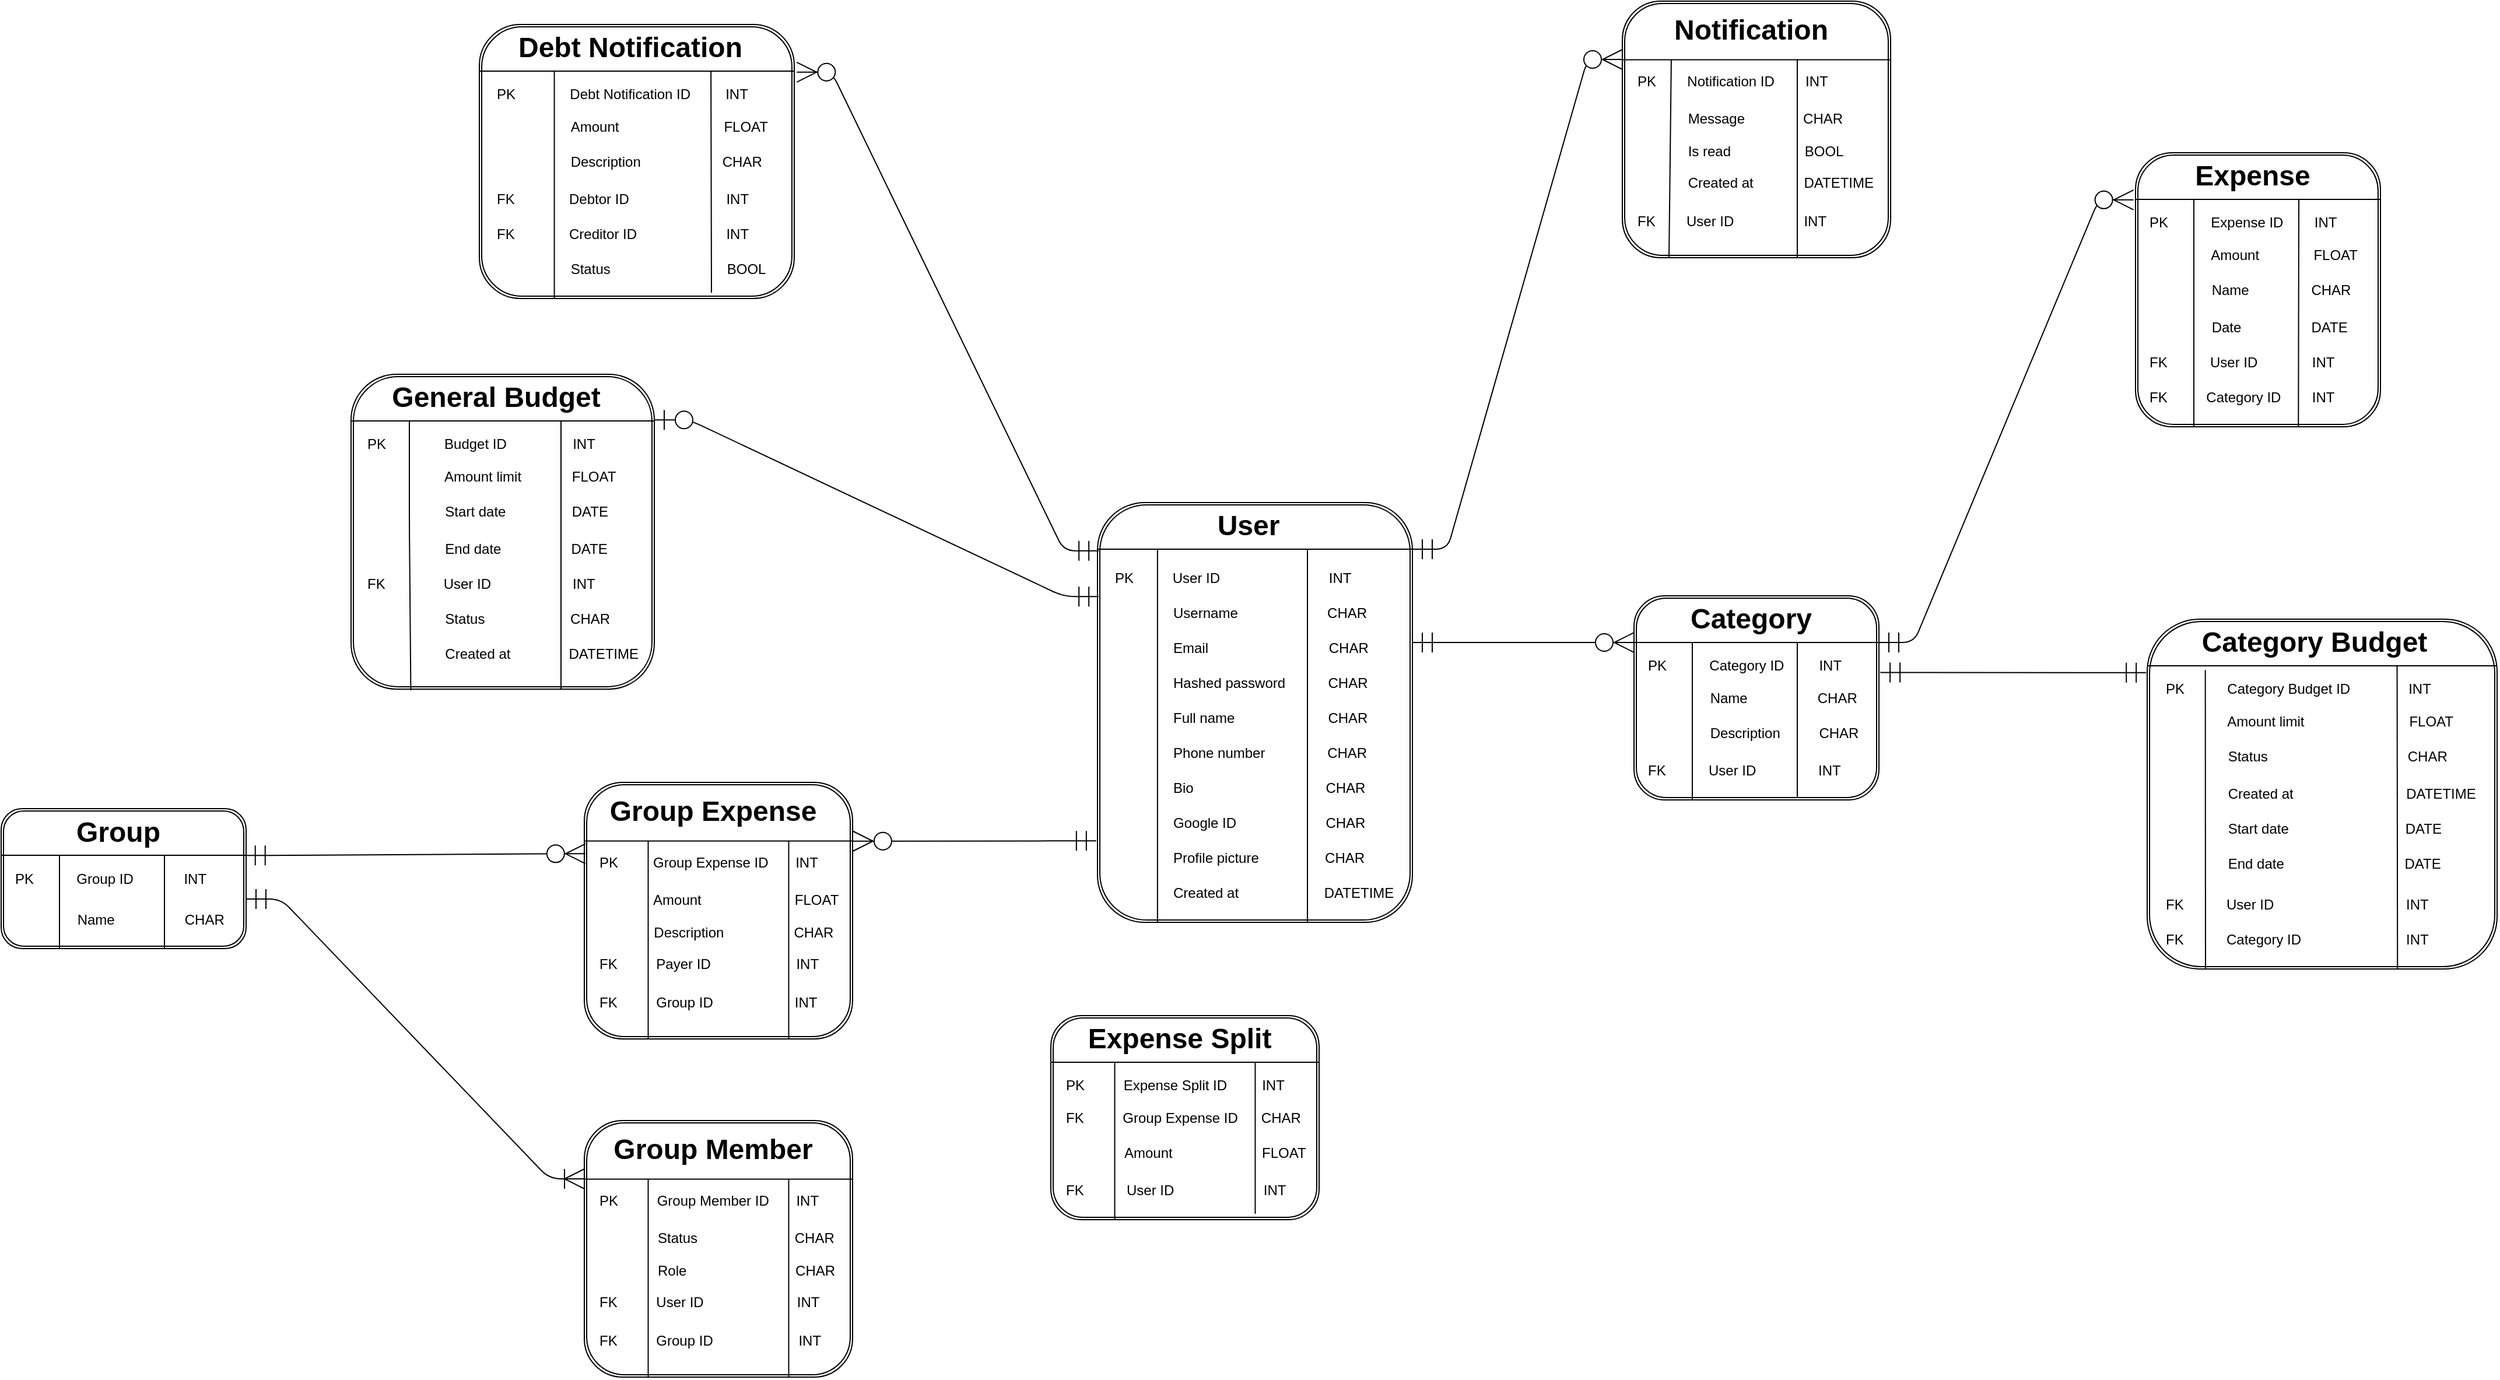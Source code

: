 <mxfile>
    <diagram id="7PHwi6u3ciaq7dEVmy4D" name="Page-1">
        <mxGraphModel dx="3492" dy="1814" grid="1" gridSize="10" guides="1" tooltips="1" connect="1" arrows="1" fold="1" page="0" pageScale="1" pageWidth="850" pageHeight="1100" background="none" math="0" shadow="0">
            <root>
                <mxCell id="0"/>
                <mxCell id="1" parent="0"/>
                <mxCell id="65" value="" style="group" parent="1" vertex="1" connectable="0">
                    <mxGeometry x="-540" y="-420" width="210" height="235" as="geometry"/>
                </mxCell>
                <mxCell id="45" value="" style="shape=ext;double=1;rounded=1;whiteSpace=wrap;html=1;" parent="65" vertex="1">
                    <mxGeometry width="210" height="235" as="geometry"/>
                </mxCell>
                <mxCell id="46" value="" style="endArrow=none;html=1;" parent="65" edge="1">
                    <mxGeometry width="50" height="50" relative="1" as="geometry">
                        <mxPoint y="40" as="sourcePoint"/>
                        <mxPoint x="210" y="40" as="targetPoint"/>
                        <Array as="points"/>
                    </mxGeometry>
                </mxCell>
                <mxCell id="47" value="" style="endArrow=none;html=1;" parent="65" edge="1">
                    <mxGeometry width="50" height="50" relative="1" as="geometry">
                        <mxPoint x="50" y="235" as="sourcePoint"/>
                        <mxPoint x="50" y="40" as="targetPoint"/>
                    </mxGeometry>
                </mxCell>
                <mxCell id="48" value="Expense" style="text;strokeColor=none;fillColor=none;html=1;fontSize=24;fontStyle=1;verticalAlign=middle;align=center;" parent="65" vertex="1">
                    <mxGeometry x="50" width="100" height="40" as="geometry"/>
                </mxCell>
                <mxCell id="49" value="PK&amp;nbsp; &amp;nbsp; &amp;nbsp; &amp;nbsp; &amp;nbsp; &amp;nbsp;Expense ID&amp;nbsp; &amp;nbsp; &amp;nbsp; &amp;nbsp; INT" style="text;html=1;strokeColor=none;fillColor=none;align=left;verticalAlign=middle;whiteSpace=wrap;rounded=0;" parent="65" vertex="1">
                    <mxGeometry x="10" y="45" width="190" height="30" as="geometry"/>
                </mxCell>
                <mxCell id="50" value="&amp;nbsp; &amp;nbsp; &amp;nbsp; &amp;nbsp; &amp;nbsp; &amp;nbsp; &amp;nbsp; &amp;nbsp; Amount&amp;nbsp; &amp;nbsp; &amp;nbsp; &amp;nbsp; &amp;nbsp; &amp;nbsp; &amp;nbsp; FLOAT" style="text;html=1;strokeColor=none;fillColor=none;align=left;verticalAlign=middle;whiteSpace=wrap;rounded=0;" parent="65" vertex="1">
                    <mxGeometry x="10" y="72.5" width="190" height="30" as="geometry"/>
                </mxCell>
                <mxCell id="51" value="&amp;nbsp; &amp;nbsp; &amp;nbsp; &amp;nbsp; &amp;nbsp; &amp;nbsp; &amp;nbsp; &amp;nbsp; Name&amp;nbsp; &amp;nbsp; &amp;nbsp; &amp;nbsp; &amp;nbsp; &amp;nbsp; &amp;nbsp; &amp;nbsp; CHAR" style="text;html=1;strokeColor=none;fillColor=none;align=left;verticalAlign=middle;whiteSpace=wrap;rounded=0;" parent="65" vertex="1">
                    <mxGeometry x="10" y="102.5" width="190" height="30" as="geometry"/>
                </mxCell>
                <mxCell id="52" value="&amp;nbsp; &amp;nbsp; &amp;nbsp; &amp;nbsp; &amp;nbsp; &amp;nbsp; &amp;nbsp; &amp;nbsp; Date&amp;nbsp; &amp;nbsp; &amp;nbsp; &amp;nbsp; &amp;nbsp; &amp;nbsp; &amp;nbsp; &amp;nbsp; &amp;nbsp; DATE" style="text;html=1;strokeColor=none;fillColor=none;align=left;verticalAlign=middle;whiteSpace=wrap;rounded=0;" parent="65" vertex="1">
                    <mxGeometry x="10" y="135" width="190" height="30" as="geometry"/>
                </mxCell>
                <mxCell id="53" value="FK&amp;nbsp; &amp;nbsp; &amp;nbsp; &amp;nbsp; &amp;nbsp; &amp;nbsp;User ID&amp;nbsp; &amp;nbsp; &amp;nbsp; &amp;nbsp; &amp;nbsp; &amp;nbsp; &amp;nbsp; INT" style="text;html=1;strokeColor=none;fillColor=none;align=left;verticalAlign=middle;whiteSpace=wrap;rounded=0;" parent="65" vertex="1">
                    <mxGeometry x="10" y="165" width="190" height="30" as="geometry"/>
                </mxCell>
                <mxCell id="54" value="FK&amp;nbsp; &amp;nbsp; &amp;nbsp; &amp;nbsp; &amp;nbsp; Category ID&amp;nbsp; &amp;nbsp; &amp;nbsp; &amp;nbsp; INT" style="text;html=1;strokeColor=none;fillColor=none;align=left;verticalAlign=middle;whiteSpace=wrap;rounded=0;" parent="65" vertex="1">
                    <mxGeometry x="10" y="195" width="190" height="30" as="geometry"/>
                </mxCell>
                <mxCell id="186" value="" style="endArrow=none;html=1;exitX=0.665;exitY=1;exitDx=0;exitDy=0;exitPerimeter=0;" edge="1" parent="65" source="45">
                    <mxGeometry width="50" height="50" relative="1" as="geometry">
                        <mxPoint x="140" y="209.71" as="sourcePoint"/>
                        <mxPoint x="140" y="39.996" as="targetPoint"/>
                    </mxGeometry>
                </mxCell>
                <mxCell id="66" value="" style="group" parent="1" vertex="1" connectable="0">
                    <mxGeometry x="-1430" y="-120" width="270" height="360" as="geometry"/>
                </mxCell>
                <mxCell id="2" value="" style="shape=ext;double=1;rounded=1;whiteSpace=wrap;html=1;" parent="66" vertex="1">
                    <mxGeometry width="270.0" height="360" as="geometry"/>
                </mxCell>
                <mxCell id="5" value="" style="endArrow=none;html=1;" parent="66" edge="1">
                    <mxGeometry width="50" height="50" relative="1" as="geometry">
                        <mxPoint y="40" as="sourcePoint"/>
                        <mxPoint x="270.0" y="40" as="targetPoint"/>
                        <Array as="points"/>
                    </mxGeometry>
                </mxCell>
                <mxCell id="8" value="" style="endArrow=none;html=1;" parent="66" edge="1">
                    <mxGeometry width="50" height="50" relative="1" as="geometry">
                        <mxPoint x="51.429" y="360" as="sourcePoint"/>
                        <mxPoint x="51.429" y="40" as="targetPoint"/>
                    </mxGeometry>
                </mxCell>
                <mxCell id="19" value="User" style="text;strokeColor=none;fillColor=none;html=1;fontSize=24;fontStyle=1;verticalAlign=middle;align=center;" parent="66" vertex="1">
                    <mxGeometry x="64.286" width="128.571" height="40" as="geometry"/>
                </mxCell>
                <mxCell id="20" value="PK&amp;nbsp; &amp;nbsp; &amp;nbsp; &amp;nbsp; &amp;nbsp; User ID&amp;nbsp; &amp;nbsp; &amp;nbsp; &amp;nbsp; &amp;nbsp; &amp;nbsp; &amp;nbsp; &amp;nbsp; &amp;nbsp; &amp;nbsp; &amp;nbsp; &amp;nbsp; &amp;nbsp; &amp;nbsp; INT" style="text;html=1;strokeColor=none;fillColor=none;align=left;verticalAlign=middle;whiteSpace=wrap;rounded=0;" parent="66" vertex="1">
                    <mxGeometry x="12.857" y="50" width="244.286" height="30" as="geometry"/>
                </mxCell>
                <mxCell id="21" value="&amp;nbsp; &amp;nbsp; &amp;nbsp; &amp;nbsp; &amp;nbsp; &amp;nbsp; &amp;nbsp; &amp;nbsp;Username&amp;nbsp; &amp;nbsp; &amp;nbsp; &amp;nbsp; &amp;nbsp; &amp;nbsp; &amp;nbsp; &amp;nbsp; &amp;nbsp; &amp;nbsp; &amp;nbsp; &amp;nbsp;CHAR" style="text;html=1;strokeColor=none;fillColor=none;align=left;verticalAlign=middle;whiteSpace=wrap;rounded=0;" parent="66" vertex="1">
                    <mxGeometry x="12.857" y="80" width="244.286" height="30" as="geometry"/>
                </mxCell>
                <mxCell id="22" value="&amp;nbsp; &amp;nbsp; &amp;nbsp; &amp;nbsp; &amp;nbsp; &amp;nbsp; &amp;nbsp; &amp;nbsp;Email&amp;nbsp; &amp;nbsp; &amp;nbsp; &amp;nbsp; &amp;nbsp; &amp;nbsp; &amp;nbsp; &amp;nbsp; &amp;nbsp; &amp;nbsp; &amp;nbsp; &amp;nbsp; &amp;nbsp; &amp;nbsp; &amp;nbsp; &amp;nbsp;CHAR" style="text;html=1;strokeColor=none;fillColor=none;align=left;verticalAlign=middle;whiteSpace=wrap;rounded=0;" parent="66" vertex="1">
                    <mxGeometry x="12.857" y="110" width="244.286" height="30" as="geometry"/>
                </mxCell>
                <mxCell id="23" value="&amp;nbsp; &amp;nbsp; &amp;nbsp; &amp;nbsp; &amp;nbsp; &amp;nbsp; &amp;nbsp; &amp;nbsp;Hashed password&amp;nbsp; &amp;nbsp; &amp;nbsp; &amp;nbsp; &amp;nbsp; &amp;nbsp;CHAR" style="text;html=1;strokeColor=none;fillColor=none;align=left;verticalAlign=middle;whiteSpace=wrap;rounded=0;" parent="66" vertex="1">
                    <mxGeometry x="12.857" y="140" width="244.286" height="30" as="geometry"/>
                </mxCell>
                <mxCell id="24" value="&amp;nbsp; &amp;nbsp; &amp;nbsp; &amp;nbsp; &amp;nbsp; &amp;nbsp; &amp;nbsp; &amp;nbsp;Full name&amp;nbsp; &amp;nbsp; &amp;nbsp; &amp;nbsp; &amp;nbsp; &amp;nbsp; &amp;nbsp; &amp;nbsp; &amp;nbsp; &amp;nbsp; &amp;nbsp; &amp;nbsp; CHAR" style="text;html=1;strokeColor=none;fillColor=none;align=left;verticalAlign=middle;whiteSpace=wrap;rounded=0;" parent="66" vertex="1">
                    <mxGeometry x="12.857" y="170" width="244.286" height="30" as="geometry"/>
                </mxCell>
                <mxCell id="25" value="&amp;nbsp; &amp;nbsp; &amp;nbsp; &amp;nbsp; &amp;nbsp; &amp;nbsp; &amp;nbsp; &amp;nbsp;Phone number&amp;nbsp; &amp;nbsp; &amp;nbsp; &amp;nbsp; &amp;nbsp; &amp;nbsp; &amp;nbsp; &amp;nbsp; CHAR" style="text;html=1;strokeColor=none;fillColor=none;align=left;verticalAlign=middle;whiteSpace=wrap;rounded=0;" parent="66" vertex="1">
                    <mxGeometry x="12.857" y="200" width="244.286" height="30" as="geometry"/>
                </mxCell>
                <mxCell id="26" value="&amp;nbsp; &amp;nbsp; &amp;nbsp; &amp;nbsp; &amp;nbsp; &amp;nbsp; &amp;nbsp; &amp;nbsp;Bio&amp;nbsp; &amp;nbsp; &amp;nbsp; &amp;nbsp; &amp;nbsp; &amp;nbsp; &amp;nbsp; &amp;nbsp; &amp;nbsp; &amp;nbsp; &amp;nbsp; &amp;nbsp; &amp;nbsp; &amp;nbsp; &amp;nbsp; &amp;nbsp; &amp;nbsp; CHAR" style="text;html=1;strokeColor=none;fillColor=none;align=left;verticalAlign=middle;whiteSpace=wrap;rounded=0;" parent="66" vertex="1">
                    <mxGeometry x="12.857" y="230" width="244.286" height="30" as="geometry"/>
                </mxCell>
                <mxCell id="27" value="&amp;nbsp; &amp;nbsp; &amp;nbsp; &amp;nbsp; &amp;nbsp; &amp;nbsp; &amp;nbsp; &amp;nbsp;Google ID&amp;nbsp; &amp;nbsp; &amp;nbsp; &amp;nbsp; &amp;nbsp; &amp;nbsp; &amp;nbsp; &amp;nbsp; &amp;nbsp; &amp;nbsp; &amp;nbsp; &amp;nbsp;CHAR" style="text;html=1;strokeColor=none;fillColor=none;align=left;verticalAlign=middle;whiteSpace=wrap;rounded=0;" parent="66" vertex="1">
                    <mxGeometry x="12.857" y="260" width="244.286" height="30" as="geometry"/>
                </mxCell>
                <mxCell id="28" value="&amp;nbsp; &amp;nbsp; &amp;nbsp; &amp;nbsp; &amp;nbsp; &amp;nbsp; &amp;nbsp; &amp;nbsp;Profile picture&amp;nbsp; &amp;nbsp; &amp;nbsp; &amp;nbsp; &amp;nbsp; &amp;nbsp; &amp;nbsp; &amp;nbsp; &amp;nbsp;CHAR" style="text;html=1;strokeColor=none;fillColor=none;align=left;verticalAlign=middle;whiteSpace=wrap;rounded=0;" parent="66" vertex="1">
                    <mxGeometry x="12.857" y="290" width="244.286" height="30" as="geometry"/>
                </mxCell>
                <mxCell id="29" value="&amp;nbsp; &amp;nbsp; &amp;nbsp; &amp;nbsp; &amp;nbsp; &amp;nbsp; &amp;nbsp; &amp;nbsp;Created at&amp;nbsp; &amp;nbsp; &amp;nbsp; &amp;nbsp; &amp;nbsp; &amp;nbsp; &amp;nbsp; &amp;nbsp; &amp;nbsp; &amp;nbsp; &amp;nbsp; DATETIME" style="text;html=1;strokeColor=none;fillColor=none;align=left;verticalAlign=middle;whiteSpace=wrap;rounded=0;" parent="66" vertex="1">
                    <mxGeometry x="12.857" y="320" width="244.286" height="30" as="geometry"/>
                </mxCell>
                <mxCell id="190" value="" style="endArrow=none;html=1;" edge="1" parent="66">
                    <mxGeometry width="50" height="50" relative="1" as="geometry">
                        <mxPoint x="180" y="360" as="sourcePoint"/>
                        <mxPoint x="180" y="39.996" as="targetPoint"/>
                    </mxGeometry>
                </mxCell>
                <mxCell id="67" value="" style="group" parent="1" vertex="1" connectable="0">
                    <mxGeometry x="-970" y="-40" width="210" height="175" as="geometry"/>
                </mxCell>
                <mxCell id="56" value="" style="shape=ext;double=1;rounded=1;whiteSpace=wrap;html=1;" parent="67" vertex="1">
                    <mxGeometry width="210" height="175" as="geometry"/>
                </mxCell>
                <mxCell id="57" value="" style="endArrow=none;html=1;" parent="67" edge="1">
                    <mxGeometry width="50" height="50" relative="1" as="geometry">
                        <mxPoint y="40" as="sourcePoint"/>
                        <mxPoint x="210" y="40" as="targetPoint"/>
                        <Array as="points"/>
                    </mxGeometry>
                </mxCell>
                <mxCell id="58" value="" style="endArrow=none;html=1;" parent="67" edge="1">
                    <mxGeometry width="50" height="50" relative="1" as="geometry">
                        <mxPoint x="50" y="175" as="sourcePoint"/>
                        <mxPoint x="50" y="40" as="targetPoint"/>
                    </mxGeometry>
                </mxCell>
                <mxCell id="59" value="Category" style="text;strokeColor=none;fillColor=none;html=1;fontSize=24;fontStyle=1;verticalAlign=middle;align=center;" parent="67" vertex="1">
                    <mxGeometry x="50" width="100" height="40" as="geometry"/>
                </mxCell>
                <mxCell id="60" value="PK&amp;nbsp; &amp;nbsp; &amp;nbsp; &amp;nbsp; &amp;nbsp; &amp;nbsp;Category ID&amp;nbsp; &amp;nbsp; &amp;nbsp; &amp;nbsp; &amp;nbsp;INT" style="text;html=1;strokeColor=none;fillColor=none;align=left;verticalAlign=middle;whiteSpace=wrap;rounded=0;" parent="67" vertex="1">
                    <mxGeometry x="10" y="45" width="190" height="30" as="geometry"/>
                </mxCell>
                <mxCell id="61" value="&amp;nbsp; &amp;nbsp; &amp;nbsp; &amp;nbsp; &amp;nbsp; &amp;nbsp; &amp;nbsp; &amp;nbsp; Name&amp;nbsp; &amp;nbsp; &amp;nbsp; &amp;nbsp; &amp;nbsp; &amp;nbsp; &amp;nbsp; &amp;nbsp; &amp;nbsp; CHAR" style="text;html=1;strokeColor=none;fillColor=none;align=left;verticalAlign=middle;whiteSpace=wrap;rounded=0;" parent="67" vertex="1">
                    <mxGeometry x="10" y="72.5" width="190" height="30" as="geometry"/>
                </mxCell>
                <mxCell id="62" value="&amp;nbsp; &amp;nbsp; &amp;nbsp; &amp;nbsp; &amp;nbsp; &amp;nbsp; &amp;nbsp; &amp;nbsp; Description&amp;nbsp; &amp;nbsp; &amp;nbsp; &amp;nbsp; &amp;nbsp; CHAR" style="text;html=1;strokeColor=none;fillColor=none;align=left;verticalAlign=middle;whiteSpace=wrap;rounded=0;" parent="67" vertex="1">
                    <mxGeometry x="10" y="102.5" width="190" height="30" as="geometry"/>
                </mxCell>
                <mxCell id="63" value="FK&amp;nbsp; &amp;nbsp; &amp;nbsp; &amp;nbsp; &amp;nbsp; &amp;nbsp;User ID&amp;nbsp; &amp;nbsp; &amp;nbsp; &amp;nbsp; &amp;nbsp; &amp;nbsp; &amp;nbsp; &amp;nbsp; INT" style="text;html=1;strokeColor=none;fillColor=none;align=left;verticalAlign=middle;whiteSpace=wrap;rounded=0;" parent="67" vertex="1">
                    <mxGeometry x="10" y="135" width="190" height="30" as="geometry"/>
                </mxCell>
                <mxCell id="187" value="" style="endArrow=none;html=1;" edge="1" parent="67">
                    <mxGeometry width="50" height="50" relative="1" as="geometry">
                        <mxPoint x="140" y="172.35" as="sourcePoint"/>
                        <mxPoint x="140" y="39.996" as="targetPoint"/>
                    </mxGeometry>
                </mxCell>
                <mxCell id="112" value="" style="group" parent="1" vertex="1" connectable="0">
                    <mxGeometry x="-2370" y="142.5" width="210" height="175" as="geometry"/>
                </mxCell>
                <mxCell id="113" value="" style="shape=ext;double=1;rounded=1;whiteSpace=wrap;html=1;" parent="112" vertex="1">
                    <mxGeometry width="210" height="120" as="geometry"/>
                </mxCell>
                <mxCell id="114" value="" style="endArrow=none;html=1;" parent="112" edge="1">
                    <mxGeometry width="50" height="50" relative="1" as="geometry">
                        <mxPoint y="40" as="sourcePoint"/>
                        <mxPoint x="210" y="40" as="targetPoint"/>
                        <Array as="points"/>
                    </mxGeometry>
                </mxCell>
                <mxCell id="115" value="" style="endArrow=none;html=1;" parent="112" edge="1">
                    <mxGeometry width="50" height="50" relative="1" as="geometry">
                        <mxPoint x="50" y="120" as="sourcePoint"/>
                        <mxPoint x="50" y="40" as="targetPoint"/>
                    </mxGeometry>
                </mxCell>
                <mxCell id="116" value="Group" style="text;strokeColor=none;fillColor=none;html=1;fontSize=24;fontStyle=1;verticalAlign=middle;align=center;" parent="112" vertex="1">
                    <mxGeometry x="50" width="100" height="40" as="geometry"/>
                </mxCell>
                <mxCell id="117" value="PK&amp;nbsp; &amp;nbsp; &amp;nbsp; &amp;nbsp; &amp;nbsp; &amp;nbsp;Group ID&amp;nbsp; &amp;nbsp; &amp;nbsp; &amp;nbsp; &amp;nbsp; &amp;nbsp; &amp;nbsp;INT" style="text;html=1;strokeColor=none;fillColor=none;align=left;verticalAlign=middle;whiteSpace=wrap;rounded=0;" parent="112" vertex="1">
                    <mxGeometry x="10" y="45" width="190" height="30" as="geometry"/>
                </mxCell>
                <mxCell id="118" value="&amp;nbsp; &amp;nbsp; &amp;nbsp; &amp;nbsp; &amp;nbsp; &amp;nbsp; &amp;nbsp; &amp;nbsp; Name&amp;nbsp; &amp;nbsp; &amp;nbsp; &amp;nbsp; &amp;nbsp; &amp;nbsp; &amp;nbsp; &amp;nbsp; &amp;nbsp; CHAR" style="text;html=1;strokeColor=none;fillColor=none;align=left;verticalAlign=middle;whiteSpace=wrap;rounded=0;" parent="112" vertex="1">
                    <mxGeometry x="10" y="80" width="190" height="30" as="geometry"/>
                </mxCell>
                <mxCell id="192" value="" style="endArrow=none;html=1;" edge="1" parent="112">
                    <mxGeometry width="50" height="50" relative="1" as="geometry">
                        <mxPoint x="140" y="120" as="sourcePoint"/>
                        <mxPoint x="140" y="39.996" as="targetPoint"/>
                    </mxGeometry>
                </mxCell>
                <mxCell id="122" value="" style="group" parent="1" vertex="1" connectable="0">
                    <mxGeometry x="-1870" y="410" width="230" height="220" as="geometry"/>
                </mxCell>
                <mxCell id="123" value="" style="shape=ext;double=1;rounded=1;whiteSpace=wrap;html=1;" parent="122" vertex="1">
                    <mxGeometry width="230.0" height="220" as="geometry"/>
                </mxCell>
                <mxCell id="124" value="" style="endArrow=none;html=1;" parent="122" edge="1">
                    <mxGeometry width="50" height="50" relative="1" as="geometry">
                        <mxPoint y="50.286" as="sourcePoint"/>
                        <mxPoint x="230.0" y="50.286" as="targetPoint"/>
                        <Array as="points"/>
                    </mxGeometry>
                </mxCell>
                <mxCell id="125" value="" style="endArrow=none;html=1;" parent="122" edge="1">
                    <mxGeometry width="50" height="50" relative="1" as="geometry">
                        <mxPoint x="54.762" y="220" as="sourcePoint"/>
                        <mxPoint x="54.762" y="50.286" as="targetPoint"/>
                    </mxGeometry>
                </mxCell>
                <mxCell id="126" value="Group Member" style="text;strokeColor=none;fillColor=none;html=1;fontSize=24;fontStyle=1;verticalAlign=middle;align=center;" parent="122" vertex="1">
                    <mxGeometry x="54.762" width="109.524" height="50.286" as="geometry"/>
                </mxCell>
                <mxCell id="127" value="PK&amp;nbsp; &amp;nbsp; &amp;nbsp; &amp;nbsp; &amp;nbsp; Group Member ID&amp;nbsp; &amp;nbsp; &amp;nbsp; &amp;nbsp;INT" style="text;html=1;strokeColor=none;fillColor=none;align=left;verticalAlign=middle;whiteSpace=wrap;rounded=0;" parent="122" vertex="1">
                    <mxGeometry x="10.952" y="50.283" width="208.095" height="37.714" as="geometry"/>
                </mxCell>
                <mxCell id="128" value="&amp;nbsp; &amp;nbsp; &amp;nbsp; &amp;nbsp; &amp;nbsp; &amp;nbsp; &amp;nbsp; &amp;nbsp;Status&amp;nbsp; &amp;nbsp; &amp;nbsp; &amp;nbsp; &amp;nbsp; &amp;nbsp; &amp;nbsp; &amp;nbsp; &amp;nbsp; &amp;nbsp; &amp;nbsp; &amp;nbsp; &amp;nbsp;CHAR" style="text;html=1;strokeColor=none;fillColor=none;align=left;verticalAlign=middle;whiteSpace=wrap;rounded=0;" parent="122" vertex="1">
                    <mxGeometry x="10.952" y="82.499" width="208.095" height="37.714" as="geometry"/>
                </mxCell>
                <mxCell id="129" value="&amp;nbsp; &amp;nbsp; &amp;nbsp; &amp;nbsp; &amp;nbsp; &amp;nbsp; &amp;nbsp; &amp;nbsp;Role&amp;nbsp; &amp;nbsp; &amp;nbsp; &amp;nbsp; &amp;nbsp; &amp;nbsp; &amp;nbsp; &amp;nbsp; &amp;nbsp; &amp;nbsp; &amp;nbsp; &amp;nbsp; &amp;nbsp; &amp;nbsp; CHAR" style="text;html=1;strokeColor=none;fillColor=none;align=left;verticalAlign=middle;whiteSpace=wrap;rounded=0;" parent="122" vertex="1">
                    <mxGeometry x="10.952" y="110.001" width="208.095" height="37.714" as="geometry"/>
                </mxCell>
                <mxCell id="130" value="FK&amp;nbsp; &amp;nbsp; &amp;nbsp; &amp;nbsp; &amp;nbsp; User ID&amp;nbsp; &amp;nbsp; &amp;nbsp; &amp;nbsp; &amp;nbsp; &amp;nbsp; &amp;nbsp; &amp;nbsp; &amp;nbsp; &amp;nbsp; &amp;nbsp; &amp;nbsp; INT" style="text;html=1;strokeColor=none;fillColor=none;align=left;verticalAlign=middle;whiteSpace=wrap;rounded=0;" parent="122" vertex="1">
                    <mxGeometry x="10.952" y="137.503" width="208.095" height="37.714" as="geometry"/>
                </mxCell>
                <mxCell id="132" value="FK&amp;nbsp; &amp;nbsp; &amp;nbsp; &amp;nbsp; &amp;nbsp; Group ID&amp;nbsp; &amp;nbsp; &amp;nbsp; &amp;nbsp; &amp;nbsp; &amp;nbsp; &amp;nbsp; &amp;nbsp; &amp;nbsp; &amp;nbsp; &amp;nbsp; INT" style="text;html=1;strokeColor=none;fillColor=none;align=left;verticalAlign=middle;whiteSpace=wrap;rounded=0;" parent="122" vertex="1">
                    <mxGeometry x="10.952" y="170.003" width="208.095" height="37.714" as="geometry"/>
                </mxCell>
                <mxCell id="193" value="" style="endArrow=none;html=1;" edge="1" parent="122">
                    <mxGeometry width="50" height="50" relative="1" as="geometry">
                        <mxPoint x="175.238" y="220.0" as="sourcePoint"/>
                        <mxPoint x="175.238" y="50.286" as="targetPoint"/>
                    </mxGeometry>
                </mxCell>
                <mxCell id="133" value="" style="group" parent="1" vertex="1" connectable="0">
                    <mxGeometry x="-1870" y="120" width="230" height="220" as="geometry"/>
                </mxCell>
                <mxCell id="134" value="" style="shape=ext;double=1;rounded=1;whiteSpace=wrap;html=1;" parent="133" vertex="1">
                    <mxGeometry width="230" height="220" as="geometry"/>
                </mxCell>
                <mxCell id="135" value="" style="endArrow=none;html=1;" parent="133" edge="1">
                    <mxGeometry width="50" height="50" relative="1" as="geometry">
                        <mxPoint y="50.286" as="sourcePoint"/>
                        <mxPoint x="230" y="50.286" as="targetPoint"/>
                        <Array as="points"/>
                    </mxGeometry>
                </mxCell>
                <mxCell id="136" value="" style="endArrow=none;html=1;" parent="133" edge="1">
                    <mxGeometry width="50" height="50" relative="1" as="geometry">
                        <mxPoint x="54.762" y="220" as="sourcePoint"/>
                        <mxPoint x="54.762" y="50.286" as="targetPoint"/>
                    </mxGeometry>
                </mxCell>
                <mxCell id="137" value="Group Expense" style="text;strokeColor=none;fillColor=none;html=1;fontSize=24;fontStyle=1;verticalAlign=middle;align=center;" parent="133" vertex="1">
                    <mxGeometry x="54.762" width="109.524" height="50.286" as="geometry"/>
                </mxCell>
                <mxCell id="138" value="PK&amp;nbsp; &amp;nbsp; &amp;nbsp; &amp;nbsp; &amp;nbsp;Group Expense ID&amp;nbsp; &amp;nbsp; &amp;nbsp; &amp;nbsp;INT" style="text;html=1;strokeColor=none;fillColor=none;align=left;verticalAlign=middle;whiteSpace=wrap;rounded=0;" parent="133" vertex="1">
                    <mxGeometry x="10.952" y="50.283" width="208.095" height="37.714" as="geometry"/>
                </mxCell>
                <mxCell id="139" value="&amp;nbsp; &amp;nbsp; &amp;nbsp; &amp;nbsp; &amp;nbsp; &amp;nbsp; &amp;nbsp; Amount&amp;nbsp; &amp;nbsp; &amp;nbsp; &amp;nbsp; &amp;nbsp; &amp;nbsp; &amp;nbsp; &amp;nbsp; &amp;nbsp; &amp;nbsp; &amp;nbsp; &amp;nbsp; FLOAT" style="text;html=1;strokeColor=none;fillColor=none;align=left;verticalAlign=middle;whiteSpace=wrap;rounded=0;" parent="133" vertex="1">
                    <mxGeometry x="10.952" y="82.499" width="208.095" height="37.714" as="geometry"/>
                </mxCell>
                <mxCell id="140" value="&amp;nbsp; &amp;nbsp; &amp;nbsp; &amp;nbsp; &amp;nbsp; &amp;nbsp; &amp;nbsp; Description&amp;nbsp; &amp;nbsp; &amp;nbsp; &amp;nbsp; &amp;nbsp; &amp;nbsp; &amp;nbsp; &amp;nbsp; &amp;nbsp; CHAR" style="text;html=1;strokeColor=none;fillColor=none;align=left;verticalAlign=middle;whiteSpace=wrap;rounded=0;" parent="133" vertex="1">
                    <mxGeometry x="10.952" y="110.001" width="208.095" height="37.714" as="geometry"/>
                </mxCell>
                <mxCell id="141" value="FK&amp;nbsp; &amp;nbsp; &amp;nbsp; &amp;nbsp; &amp;nbsp; Payer ID&amp;nbsp; &amp;nbsp; &amp;nbsp; &amp;nbsp; &amp;nbsp; &amp;nbsp; &amp;nbsp; &amp;nbsp; &amp;nbsp; &amp;nbsp; &amp;nbsp; INT" style="text;html=1;strokeColor=none;fillColor=none;align=left;verticalAlign=middle;whiteSpace=wrap;rounded=0;" parent="133" vertex="1">
                    <mxGeometry x="10.952" y="137.503" width="208.095" height="37.714" as="geometry"/>
                </mxCell>
                <mxCell id="142" value="FK&amp;nbsp; &amp;nbsp; &amp;nbsp; &amp;nbsp; &amp;nbsp; Group ID&amp;nbsp; &amp;nbsp; &amp;nbsp; &amp;nbsp; &amp;nbsp; &amp;nbsp; &amp;nbsp; &amp;nbsp; &amp;nbsp; &amp;nbsp; &amp;nbsp;INT" style="text;html=1;strokeColor=none;fillColor=none;align=left;verticalAlign=middle;whiteSpace=wrap;rounded=0;" parent="133" vertex="1">
                    <mxGeometry x="10.952" y="170.003" width="208.095" height="37.714" as="geometry"/>
                </mxCell>
                <mxCell id="194" value="" style="endArrow=none;html=1;" edge="1" parent="133">
                    <mxGeometry width="50" height="50" relative="1" as="geometry">
                        <mxPoint x="175.238" y="220.0" as="sourcePoint"/>
                        <mxPoint x="175.238" y="50.286" as="targetPoint"/>
                    </mxGeometry>
                </mxCell>
                <mxCell id="143" value="" style="group" parent="1" vertex="1" connectable="0">
                    <mxGeometry x="-1470" y="320" width="230" height="175" as="geometry"/>
                </mxCell>
                <mxCell id="144" value="" style="shape=ext;double=1;rounded=1;whiteSpace=wrap;html=1;" parent="143" vertex="1">
                    <mxGeometry width="230.0" height="175" as="geometry"/>
                </mxCell>
                <mxCell id="145" value="" style="endArrow=none;html=1;" parent="143" edge="1">
                    <mxGeometry width="50" height="50" relative="1" as="geometry">
                        <mxPoint y="40" as="sourcePoint"/>
                        <mxPoint x="230.0" y="40" as="targetPoint"/>
                        <Array as="points"/>
                    </mxGeometry>
                </mxCell>
                <mxCell id="146" value="" style="endArrow=none;html=1;" parent="143" edge="1">
                    <mxGeometry width="50" height="50" relative="1" as="geometry">
                        <mxPoint x="54.762" y="175" as="sourcePoint"/>
                        <mxPoint x="54.762" y="40" as="targetPoint"/>
                    </mxGeometry>
                </mxCell>
                <mxCell id="147" value="Expense Split" style="text;strokeColor=none;fillColor=none;html=1;fontSize=24;fontStyle=1;verticalAlign=middle;align=center;" parent="143" vertex="1">
                    <mxGeometry x="54.762" width="109.524" height="40" as="geometry"/>
                </mxCell>
                <mxCell id="148" value="PK&amp;nbsp; &amp;nbsp; &amp;nbsp; &amp;nbsp; &amp;nbsp; Expense Split ID&amp;nbsp; &amp;nbsp; &amp;nbsp; &amp;nbsp; &amp;nbsp;INT" style="text;html=1;strokeColor=none;fillColor=none;align=left;verticalAlign=middle;whiteSpace=wrap;rounded=0;" parent="143" vertex="1">
                    <mxGeometry x="10.952" y="45" width="208.095" height="30" as="geometry"/>
                </mxCell>
                <mxCell id="149" value="FK&amp;nbsp; &amp;nbsp; &amp;nbsp; &amp;nbsp; &amp;nbsp; Group Expense ID&amp;nbsp; &amp;nbsp; &amp;nbsp; CHAR" style="text;html=1;strokeColor=none;fillColor=none;align=left;verticalAlign=middle;whiteSpace=wrap;rounded=0;" parent="143" vertex="1">
                    <mxGeometry x="10.952" y="72.5" width="208.095" height="30" as="geometry"/>
                </mxCell>
                <mxCell id="150" value="&amp;nbsp; &amp;nbsp; &amp;nbsp; &amp;nbsp; &amp;nbsp; &amp;nbsp; &amp;nbsp; &amp;nbsp;Amount&amp;nbsp; &amp;nbsp; &amp;nbsp; &amp;nbsp; &amp;nbsp; &amp;nbsp; &amp;nbsp; &amp;nbsp; &amp;nbsp; &amp;nbsp; &amp;nbsp; &amp;nbsp;FLOAT" style="text;html=1;strokeColor=none;fillColor=none;align=left;verticalAlign=middle;whiteSpace=wrap;rounded=0;" parent="143" vertex="1">
                    <mxGeometry x="10.952" y="102.5" width="208.095" height="30" as="geometry"/>
                </mxCell>
                <mxCell id="151" value="FK&amp;nbsp; &amp;nbsp; &amp;nbsp; &amp;nbsp; &amp;nbsp; &amp;nbsp;User ID&amp;nbsp; &amp;nbsp; &amp;nbsp; &amp;nbsp; &amp;nbsp; &amp;nbsp; &amp;nbsp; &amp;nbsp; &amp;nbsp; &amp;nbsp; &amp;nbsp; &amp;nbsp;INT" style="text;html=1;strokeColor=none;fillColor=none;align=left;verticalAlign=middle;whiteSpace=wrap;rounded=0;" parent="143" vertex="1">
                    <mxGeometry x="10.952" y="135" width="208.095" height="30" as="geometry"/>
                </mxCell>
                <mxCell id="195" value="" style="endArrow=none;html=1;" edge="1" parent="143">
                    <mxGeometry width="50" height="50" relative="1" as="geometry">
                        <mxPoint x="175.238" y="170" as="sourcePoint"/>
                        <mxPoint x="175.238" y="39.996" as="targetPoint"/>
                    </mxGeometry>
                </mxCell>
                <mxCell id="162" value="" style="group" parent="1" vertex="1" connectable="0">
                    <mxGeometry x="-980" y="-550" width="230" height="220" as="geometry"/>
                </mxCell>
                <mxCell id="163" value="" style="shape=ext;double=1;rounded=1;whiteSpace=wrap;html=1;" parent="162" vertex="1">
                    <mxGeometry width="230.0" height="220" as="geometry"/>
                </mxCell>
                <mxCell id="164" value="" style="endArrow=none;html=1;" parent="162" edge="1">
                    <mxGeometry width="50" height="50" relative="1" as="geometry">
                        <mxPoint y="50.286" as="sourcePoint"/>
                        <mxPoint x="230.0" y="50.286" as="targetPoint"/>
                        <Array as="points"/>
                    </mxGeometry>
                </mxCell>
                <mxCell id="165" value="" style="endArrow=none;html=1;entryX=0.149;entryY=-0.003;entryDx=0;entryDy=0;entryPerimeter=0;" parent="162" edge="1" target="167">
                    <mxGeometry width="50" height="50" relative="1" as="geometry">
                        <mxPoint x="40" y="220" as="sourcePoint"/>
                        <mxPoint x="40.002" y="50.286" as="targetPoint"/>
                    </mxGeometry>
                </mxCell>
                <mxCell id="166" value="Notification" style="text;strokeColor=none;fillColor=none;html=1;fontSize=24;fontStyle=1;verticalAlign=middle;align=center;" parent="162" vertex="1">
                    <mxGeometry x="54.762" width="109.524" height="50.286" as="geometry"/>
                </mxCell>
                <mxCell id="167" value="PK&amp;nbsp; &amp;nbsp; &amp;nbsp; &amp;nbsp; Notification ID&amp;nbsp; &amp;nbsp; &amp;nbsp; &amp;nbsp; INT" style="text;html=1;strokeColor=none;fillColor=none;align=left;verticalAlign=middle;whiteSpace=wrap;rounded=0;" parent="162" vertex="1">
                    <mxGeometry x="10.952" y="50.283" width="208.095" height="37.714" as="geometry"/>
                </mxCell>
                <mxCell id="168" value="&amp;nbsp; &amp;nbsp; &amp;nbsp; &amp;nbsp; &amp;nbsp; &amp;nbsp; &amp;nbsp;Message&amp;nbsp; &amp;nbsp; &amp;nbsp; &amp;nbsp; &amp;nbsp; &amp;nbsp; &amp;nbsp; &amp;nbsp;CHAR" style="text;html=1;strokeColor=none;fillColor=none;align=left;verticalAlign=middle;whiteSpace=wrap;rounded=0;" parent="162" vertex="1">
                    <mxGeometry x="10.952" y="82.499" width="208.095" height="37.714" as="geometry"/>
                </mxCell>
                <mxCell id="169" value="&amp;nbsp; &amp;nbsp; &amp;nbsp; &amp;nbsp; &amp;nbsp; &amp;nbsp; &amp;nbsp;Is read&amp;nbsp; &amp;nbsp; &amp;nbsp; &amp;nbsp; &amp;nbsp; &amp;nbsp; &amp;nbsp; &amp;nbsp; &amp;nbsp; &amp;nbsp;BOOL" style="text;html=1;strokeColor=none;fillColor=none;align=left;verticalAlign=middle;whiteSpace=wrap;rounded=0;" parent="162" vertex="1">
                    <mxGeometry x="10.952" y="110.001" width="208.095" height="37.714" as="geometry"/>
                </mxCell>
                <mxCell id="170" value="&amp;nbsp; &amp;nbsp; &amp;nbsp; &amp;nbsp; &amp;nbsp; &amp;nbsp; &amp;nbsp;Created at&amp;nbsp; &amp;nbsp; &amp;nbsp; &amp;nbsp; &amp;nbsp; &amp;nbsp; &amp;nbsp;DATETIME" style="text;html=1;strokeColor=none;fillColor=none;align=left;verticalAlign=middle;whiteSpace=wrap;rounded=0;" parent="162" vertex="1">
                    <mxGeometry x="10.952" y="137.503" width="208.095" height="37.714" as="geometry"/>
                </mxCell>
                <mxCell id="171" value="FK&amp;nbsp; &amp;nbsp; &amp;nbsp; &amp;nbsp; User ID&amp;nbsp; &amp;nbsp; &amp;nbsp; &amp;nbsp; &amp;nbsp; &amp;nbsp; &amp;nbsp; &amp;nbsp; &amp;nbsp; INT" style="text;html=1;strokeColor=none;fillColor=none;align=left;verticalAlign=middle;whiteSpace=wrap;rounded=0;" parent="162" vertex="1">
                    <mxGeometry x="10.952" y="170.003" width="208.095" height="37.714" as="geometry"/>
                </mxCell>
                <mxCell id="199" value="" style="endArrow=none;html=1;" edge="1" parent="162">
                    <mxGeometry width="50" height="50" relative="1" as="geometry">
                        <mxPoint x="149.996" y="220" as="sourcePoint"/>
                        <mxPoint x="149.996" y="50.286" as="targetPoint"/>
                    </mxGeometry>
                </mxCell>
                <mxCell id="205" value="" style="group" vertex="1" connectable="0" parent="1">
                    <mxGeometry x="-2070" y="-230" width="260" height="270" as="geometry"/>
                </mxCell>
                <mxCell id="80" value="" style="shape=ext;double=1;rounded=1;whiteSpace=wrap;html=1;" parent="205" vertex="1">
                    <mxGeometry width="260" height="270" as="geometry"/>
                </mxCell>
                <mxCell id="81" value="" style="endArrow=none;html=1;" parent="205" edge="1">
                    <mxGeometry width="50" height="50" relative="1" as="geometry">
                        <mxPoint y="40" as="sourcePoint"/>
                        <mxPoint x="260" y="40" as="targetPoint"/>
                        <Array as="points"/>
                    </mxGeometry>
                </mxCell>
                <mxCell id="82" value="" style="endArrow=none;html=1;exitX=0.197;exitY=1.004;exitDx=0;exitDy=0;exitPerimeter=0;" parent="205" source="80" edge="1">
                    <mxGeometry width="50" height="50" relative="1" as="geometry">
                        <mxPoint x="61.905" y="235" as="sourcePoint"/>
                        <mxPoint x="50" y="40" as="targetPoint"/>
                        <Array as="points">
                            <mxPoint x="50" y="130"/>
                        </Array>
                    </mxGeometry>
                </mxCell>
                <mxCell id="83" value="General Budget" style="text;strokeColor=none;fillColor=none;html=1;fontSize=24;fontStyle=1;verticalAlign=middle;align=center;" parent="205" vertex="1">
                    <mxGeometry x="61.905" width="123.81" height="40" as="geometry"/>
                </mxCell>
                <mxCell id="84" value="PK&amp;nbsp; &amp;nbsp; &amp;nbsp; &amp;nbsp; &amp;nbsp; &amp;nbsp; &amp;nbsp; &amp;nbsp;Budget ID&amp;nbsp; &amp;nbsp; &amp;nbsp; &amp;nbsp; &amp;nbsp; &amp;nbsp; &amp;nbsp; &amp;nbsp; &amp;nbsp;INT" style="text;html=1;strokeColor=none;fillColor=none;align=left;verticalAlign=middle;whiteSpace=wrap;rounded=0;" parent="205" vertex="1">
                    <mxGeometry x="12.381" y="45" width="235.238" height="30" as="geometry"/>
                </mxCell>
                <mxCell id="85" value="&amp;nbsp; &amp;nbsp; &amp;nbsp; &amp;nbsp; &amp;nbsp; &amp;nbsp; &amp;nbsp; &amp;nbsp; &amp;nbsp; &amp;nbsp; Amount limit&amp;nbsp; &amp;nbsp; &amp;nbsp; &amp;nbsp; &amp;nbsp; &amp;nbsp; &amp;nbsp;FLOAT" style="text;html=1;strokeColor=none;fillColor=none;align=left;verticalAlign=middle;whiteSpace=wrap;rounded=0;" parent="205" vertex="1">
                    <mxGeometry x="12.381" y="72.5" width="235.238" height="30" as="geometry"/>
                </mxCell>
                <mxCell id="86" value="&amp;nbsp; &amp;nbsp; &amp;nbsp; &amp;nbsp; &amp;nbsp; &amp;nbsp; &amp;nbsp; &amp;nbsp; &amp;nbsp; &amp;nbsp; Start date&amp;nbsp; &amp;nbsp; &amp;nbsp; &amp;nbsp; &amp;nbsp; &amp;nbsp; &amp;nbsp; &amp;nbsp; &amp;nbsp;DATE" style="text;html=1;strokeColor=none;fillColor=none;align=left;verticalAlign=middle;whiteSpace=wrap;rounded=0;" parent="205" vertex="1">
                    <mxGeometry x="12.381" y="102.5" width="235.238" height="30" as="geometry"/>
                </mxCell>
                <mxCell id="87" value="&amp;nbsp; &amp;nbsp; &amp;nbsp; &amp;nbsp; &amp;nbsp; &amp;nbsp; &amp;nbsp; &amp;nbsp; &amp;nbsp; &amp;nbsp; End date&amp;nbsp; &amp;nbsp; &amp;nbsp; &amp;nbsp; &amp;nbsp; &amp;nbsp; &amp;nbsp; &amp;nbsp; &amp;nbsp; DATE" style="text;html=1;strokeColor=none;fillColor=none;align=left;verticalAlign=middle;whiteSpace=wrap;rounded=0;" parent="205" vertex="1">
                    <mxGeometry x="12.381" y="135" width="235.238" height="30" as="geometry"/>
                </mxCell>
                <mxCell id="88" value="FK&amp;nbsp; &amp;nbsp; &amp;nbsp; &amp;nbsp; &amp;nbsp; &amp;nbsp; &amp;nbsp; &amp;nbsp;User ID&amp;nbsp; &amp;nbsp; &amp;nbsp; &amp;nbsp; &amp;nbsp; &amp;nbsp; &amp;nbsp; &amp;nbsp; &amp;nbsp; &amp;nbsp; &amp;nbsp;INT" style="text;html=1;strokeColor=none;fillColor=none;align=left;verticalAlign=middle;whiteSpace=wrap;rounded=0;" parent="205" vertex="1">
                    <mxGeometry x="12.381" y="165" width="235.238" height="30" as="geometry"/>
                </mxCell>
                <mxCell id="89" value="&amp;nbsp; &amp;nbsp; &amp;nbsp; &amp;nbsp; &amp;nbsp; &amp;nbsp; &amp;nbsp; &amp;nbsp; &amp;nbsp; &amp;nbsp; Status&amp;nbsp; &amp;nbsp; &amp;nbsp; &amp;nbsp; &amp;nbsp; &amp;nbsp; &amp;nbsp; &amp;nbsp; &amp;nbsp; &amp;nbsp; &amp;nbsp; CHAR" style="text;html=1;strokeColor=none;fillColor=none;align=left;verticalAlign=middle;whiteSpace=wrap;rounded=0;" parent="205" vertex="1">
                    <mxGeometry x="12.381" y="195" width="235.238" height="30" as="geometry"/>
                </mxCell>
                <mxCell id="93" value="&amp;nbsp; &amp;nbsp; &amp;nbsp; &amp;nbsp; &amp;nbsp; &amp;nbsp; &amp;nbsp; &amp;nbsp; &amp;nbsp; &amp;nbsp; Created at&amp;nbsp; &amp;nbsp; &amp;nbsp; &amp;nbsp; &amp;nbsp; &amp;nbsp; &amp;nbsp; &amp;nbsp;DATETIME" style="text;html=1;strokeColor=none;fillColor=none;align=left;verticalAlign=middle;whiteSpace=wrap;rounded=0;" parent="205" vertex="1">
                    <mxGeometry x="12.381" y="225" width="235.238" height="30" as="geometry"/>
                </mxCell>
                <mxCell id="189" value="" style="endArrow=none;html=1;" edge="1" parent="205">
                    <mxGeometry width="50" height="50" relative="1" as="geometry">
                        <mxPoint x="180" y="270" as="sourcePoint"/>
                        <mxPoint x="180" y="39.996" as="targetPoint"/>
                    </mxGeometry>
                </mxCell>
                <mxCell id="206" value="" style="group" vertex="1" connectable="0" parent="1">
                    <mxGeometry x="-530" y="-20" width="300" height="300" as="geometry"/>
                </mxCell>
                <mxCell id="96" value="" style="shape=ext;double=1;rounded=1;whiteSpace=wrap;html=1;" parent="206" vertex="1">
                    <mxGeometry width="300" height="300" as="geometry"/>
                </mxCell>
                <mxCell id="97" value="" style="endArrow=none;html=1;" parent="206" edge="1">
                    <mxGeometry width="50" height="50" relative="1" as="geometry">
                        <mxPoint y="40" as="sourcePoint"/>
                        <mxPoint x="300" y="40" as="targetPoint"/>
                        <Array as="points"/>
                    </mxGeometry>
                </mxCell>
                <mxCell id="98" value="" style="endArrow=none;html=1;entryX=0.131;entryY=-0.047;entryDx=0;entryDy=0;entryPerimeter=0;" parent="206" target="100" edge="1">
                    <mxGeometry width="50" height="50" relative="1" as="geometry">
                        <mxPoint x="50" y="300" as="sourcePoint"/>
                        <mxPoint x="57.692" y="40" as="targetPoint"/>
                        <Array as="points"/>
                    </mxGeometry>
                </mxCell>
                <mxCell id="99" value="Category Budget" style="text;strokeColor=none;fillColor=none;html=1;fontSize=24;fontStyle=1;verticalAlign=middle;align=center;" parent="206" vertex="1">
                    <mxGeometry x="71.429" width="142.857" height="40" as="geometry"/>
                </mxCell>
                <mxCell id="100" value="PK&amp;nbsp; &amp;nbsp; &amp;nbsp; &amp;nbsp; &amp;nbsp; &amp;nbsp;Category Budget ID&amp;nbsp; &amp;nbsp; &amp;nbsp; &amp;nbsp; &amp;nbsp; &amp;nbsp; &amp;nbsp; &amp;nbsp;INT" style="text;html=1;strokeColor=none;fillColor=none;align=left;verticalAlign=middle;whiteSpace=wrap;rounded=0;" parent="206" vertex="1">
                    <mxGeometry x="14.286" y="45" width="271.429" height="30" as="geometry"/>
                </mxCell>
                <mxCell id="101" value="&amp;nbsp; &amp;nbsp; &amp;nbsp; &amp;nbsp; &amp;nbsp; &amp;nbsp; &amp;nbsp; &amp;nbsp; Amount limit&amp;nbsp; &amp;nbsp; &amp;nbsp; &amp;nbsp; &amp;nbsp; &amp;nbsp; &amp;nbsp; &amp;nbsp; &amp;nbsp; &amp;nbsp; &amp;nbsp; &amp;nbsp; &amp;nbsp; &amp;nbsp;FLOAT" style="text;html=1;strokeColor=none;fillColor=none;align=left;verticalAlign=middle;whiteSpace=wrap;rounded=0;" parent="206" vertex="1">
                    <mxGeometry x="14.286" y="72.5" width="271.429" height="30" as="geometry"/>
                </mxCell>
                <mxCell id="102" value="&amp;nbsp; &amp;nbsp; &amp;nbsp; &amp;nbsp; &amp;nbsp; &amp;nbsp; &amp;nbsp; &amp;nbsp; Status&amp;nbsp; &amp;nbsp; &amp;nbsp; &amp;nbsp; &amp;nbsp; &amp;nbsp; &amp;nbsp; &amp;nbsp; &amp;nbsp; &amp;nbsp; &amp;nbsp; &amp;nbsp; &amp;nbsp; &amp;nbsp; &amp;nbsp; &amp;nbsp; &amp;nbsp; &amp;nbsp; CHAR" style="text;html=1;strokeColor=none;fillColor=none;align=left;verticalAlign=middle;whiteSpace=wrap;rounded=0;" parent="206" vertex="1">
                    <mxGeometry x="14.286" y="102.5" width="271.429" height="30" as="geometry"/>
                </mxCell>
                <mxCell id="103" value="&amp;nbsp; &amp;nbsp; &amp;nbsp; &amp;nbsp; &amp;nbsp; &amp;nbsp; &amp;nbsp; &amp;nbsp; Created at&amp;nbsp; &amp;nbsp; &amp;nbsp; &amp;nbsp; &amp;nbsp; &amp;nbsp; &amp;nbsp; &amp;nbsp; &amp;nbsp; &amp;nbsp; &amp;nbsp; &amp;nbsp; &amp;nbsp; &amp;nbsp; &amp;nbsp;DATETIME" style="text;html=1;strokeColor=none;fillColor=none;align=left;verticalAlign=middle;whiteSpace=wrap;rounded=0;" parent="206" vertex="1">
                    <mxGeometry x="14.286" y="135" width="271.429" height="30" as="geometry"/>
                </mxCell>
                <mxCell id="104" value="FK&amp;nbsp; &amp;nbsp; &amp;nbsp; &amp;nbsp; &amp;nbsp; &amp;nbsp;User ID&amp;nbsp; &amp;nbsp; &amp;nbsp; &amp;nbsp; &amp;nbsp; &amp;nbsp; &amp;nbsp; &amp;nbsp; &amp;nbsp; &amp;nbsp; &amp;nbsp; &amp;nbsp; &amp;nbsp; &amp;nbsp; &amp;nbsp; &amp;nbsp; &amp;nbsp; INT" style="text;html=1;strokeColor=none;fillColor=none;align=left;verticalAlign=middle;whiteSpace=wrap;rounded=0;" parent="206" vertex="1">
                    <mxGeometry x="14.286" y="230" width="271.429" height="30" as="geometry"/>
                </mxCell>
                <mxCell id="105" value="FK&amp;nbsp; &amp;nbsp; &amp;nbsp; &amp;nbsp; &amp;nbsp; &amp;nbsp;Category ID&amp;nbsp; &amp;nbsp; &amp;nbsp; &amp;nbsp; &amp;nbsp; &amp;nbsp; &amp;nbsp; &amp;nbsp; &amp;nbsp; &amp;nbsp; &amp;nbsp; &amp;nbsp; &amp;nbsp; &amp;nbsp;INT" style="text;html=1;strokeColor=none;fillColor=none;align=left;verticalAlign=middle;whiteSpace=wrap;rounded=0;" parent="206" vertex="1">
                    <mxGeometry x="14.286" y="260" width="271.429" height="30" as="geometry"/>
                </mxCell>
                <mxCell id="107" value="&amp;nbsp; &amp;nbsp; &amp;nbsp; &amp;nbsp; &amp;nbsp; &amp;nbsp; &amp;nbsp; &amp;nbsp; End date&amp;nbsp; &amp;nbsp; &amp;nbsp; &amp;nbsp; &amp;nbsp; &amp;nbsp; &amp;nbsp; &amp;nbsp; &amp;nbsp; &amp;nbsp; &amp;nbsp; &amp;nbsp; &amp;nbsp; &amp;nbsp; &amp;nbsp; &amp;nbsp;DATE" style="text;html=1;strokeColor=none;fillColor=none;align=left;verticalAlign=middle;whiteSpace=wrap;rounded=0;" parent="206" vertex="1">
                    <mxGeometry x="14.286" y="195" width="271.429" height="30" as="geometry"/>
                </mxCell>
                <mxCell id="108" value="&amp;nbsp; &amp;nbsp; &amp;nbsp; &amp;nbsp; &amp;nbsp; &amp;nbsp; &amp;nbsp; &amp;nbsp; Start date&amp;nbsp; &amp;nbsp; &amp;nbsp; &amp;nbsp; &amp;nbsp; &amp;nbsp; &amp;nbsp; &amp;nbsp; &amp;nbsp; &amp;nbsp; &amp;nbsp; &amp;nbsp; &amp;nbsp; &amp;nbsp; &amp;nbsp; DATE" style="text;html=1;strokeColor=none;fillColor=none;align=left;verticalAlign=middle;whiteSpace=wrap;rounded=0;" parent="206" vertex="1">
                    <mxGeometry x="14.286" y="165" width="271.429" height="30" as="geometry"/>
                </mxCell>
                <mxCell id="188" value="" style="endArrow=none;html=1;" edge="1" parent="206">
                    <mxGeometry width="50" height="50" relative="1" as="geometry">
                        <mxPoint x="214.615" y="300" as="sourcePoint"/>
                        <mxPoint x="214.281" y="39.996" as="targetPoint"/>
                    </mxGeometry>
                </mxCell>
                <mxCell id="207" value="" style="group" vertex="1" connectable="0" parent="1">
                    <mxGeometry x="-1960" y="-530" width="270" height="235" as="geometry"/>
                </mxCell>
                <mxCell id="172" value="" style="group" parent="207" vertex="1" connectable="0">
                    <mxGeometry width="270" height="235" as="geometry"/>
                </mxCell>
                <mxCell id="173" value="" style="shape=ext;double=1;rounded=1;whiteSpace=wrap;html=1;" parent="172" vertex="1">
                    <mxGeometry width="270.0" height="235" as="geometry"/>
                </mxCell>
                <mxCell id="174" value="" style="endArrow=none;html=1;" parent="172" edge="1">
                    <mxGeometry width="50" height="50" relative="1" as="geometry">
                        <mxPoint y="40" as="sourcePoint"/>
                        <mxPoint x="270.0" y="40" as="targetPoint"/>
                        <Array as="points"/>
                    </mxGeometry>
                </mxCell>
                <mxCell id="175" value="" style="endArrow=none;html=1;" parent="172" edge="1">
                    <mxGeometry width="50" height="50" relative="1" as="geometry">
                        <mxPoint x="64.286" y="235" as="sourcePoint"/>
                        <mxPoint x="64.286" y="40" as="targetPoint"/>
                    </mxGeometry>
                </mxCell>
                <mxCell id="176" value="Debt Notification" style="text;strokeColor=none;fillColor=none;html=1;fontSize=24;fontStyle=1;verticalAlign=middle;align=center;" parent="172" vertex="1">
                    <mxGeometry x="64.286" width="128.571" height="40" as="geometry"/>
                </mxCell>
                <mxCell id="177" value="PK&amp;nbsp; &amp;nbsp; &amp;nbsp; &amp;nbsp; &amp;nbsp; &amp;nbsp; &amp;nbsp; Debt Notification ID&amp;nbsp; &amp;nbsp; &amp;nbsp; &amp;nbsp; &amp;nbsp;INT" style="text;html=1;strokeColor=none;fillColor=none;align=left;verticalAlign=middle;whiteSpace=wrap;rounded=0;" parent="172" vertex="1">
                    <mxGeometry x="12.857" y="45" width="244.286" height="30" as="geometry"/>
                </mxCell>
                <mxCell id="178" value="&amp;nbsp; &amp;nbsp; &amp;nbsp; &amp;nbsp; &amp;nbsp; &amp;nbsp; &amp;nbsp; &amp;nbsp; &amp;nbsp; &amp;nbsp;Amount&amp;nbsp; &amp;nbsp; &amp;nbsp; &amp;nbsp; &amp;nbsp; &amp;nbsp; &amp;nbsp; &amp;nbsp; &amp;nbsp; &amp;nbsp; &amp;nbsp; &amp;nbsp; &amp;nbsp; &amp;nbsp;FLOAT" style="text;html=1;strokeColor=none;fillColor=none;align=left;verticalAlign=middle;whiteSpace=wrap;rounded=0;" parent="172" vertex="1">
                    <mxGeometry x="12.857" y="72.5" width="244.286" height="30" as="geometry"/>
                </mxCell>
                <mxCell id="179" value="&amp;nbsp; &amp;nbsp; &amp;nbsp; &amp;nbsp; &amp;nbsp; &amp;nbsp; &amp;nbsp; &amp;nbsp; &amp;nbsp; &amp;nbsp;Description&amp;nbsp; &amp;nbsp; &amp;nbsp; &amp;nbsp; &amp;nbsp; &amp;nbsp; &amp;nbsp; &amp;nbsp; &amp;nbsp; &amp;nbsp; &amp;nbsp;CHAR" style="text;html=1;strokeColor=none;fillColor=none;align=left;verticalAlign=middle;whiteSpace=wrap;rounded=0;" parent="172" vertex="1">
                    <mxGeometry x="12.857" y="102.5" width="244.286" height="30" as="geometry"/>
                </mxCell>
                <mxCell id="180" value="FK&amp;nbsp; &amp;nbsp; &amp;nbsp; &amp;nbsp; &amp;nbsp; &amp;nbsp; &amp;nbsp; Debtor ID&amp;nbsp; &amp;nbsp; &amp;nbsp; &amp;nbsp; &amp;nbsp; &amp;nbsp; &amp;nbsp; &amp;nbsp; &amp;nbsp; &amp;nbsp; &amp;nbsp; &amp;nbsp; &amp;nbsp;INT" style="text;html=1;strokeColor=none;fillColor=none;align=left;verticalAlign=middle;whiteSpace=wrap;rounded=0;" parent="172" vertex="1">
                    <mxGeometry x="12.857" y="135" width="244.286" height="30" as="geometry"/>
                </mxCell>
                <mxCell id="181" value="FK&amp;nbsp; &amp;nbsp; &amp;nbsp; &amp;nbsp; &amp;nbsp; &amp;nbsp; &amp;nbsp; Creditor ID&amp;nbsp; &amp;nbsp; &amp;nbsp; &amp;nbsp; &amp;nbsp; &amp;nbsp; &amp;nbsp; &amp;nbsp; &amp;nbsp; &amp;nbsp; &amp;nbsp; &amp;nbsp;INT" style="text;html=1;strokeColor=none;fillColor=none;align=left;verticalAlign=middle;whiteSpace=wrap;rounded=0;" parent="172" vertex="1">
                    <mxGeometry x="12.857" y="165" width="244.286" height="30" as="geometry"/>
                </mxCell>
                <mxCell id="182" value="&amp;nbsp; &amp;nbsp; &amp;nbsp; &amp;nbsp; &amp;nbsp; &amp;nbsp; &amp;nbsp; &amp;nbsp; &amp;nbsp; &amp;nbsp;Status&amp;nbsp; &amp;nbsp; &amp;nbsp; &amp;nbsp; &amp;nbsp; &amp;nbsp; &amp;nbsp; &amp;nbsp; &amp;nbsp; &amp;nbsp; &amp;nbsp; &amp;nbsp; &amp;nbsp; &amp;nbsp; &amp;nbsp; BOOL&amp;nbsp; &amp;nbsp;" style="text;html=1;strokeColor=none;fillColor=none;align=left;verticalAlign=middle;whiteSpace=wrap;rounded=0;" parent="172" vertex="1">
                    <mxGeometry x="12.857" y="195" width="244.286" height="30" as="geometry"/>
                </mxCell>
                <mxCell id="191" value="" style="endArrow=none;html=1;" edge="1" parent="207">
                    <mxGeometry width="50" height="50" relative="1" as="geometry">
                        <mxPoint x="199" y="230" as="sourcePoint"/>
                        <mxPoint x="198.57" y="39.996" as="targetPoint"/>
                    </mxGeometry>
                </mxCell>
                <mxCell id="210" value="" style="edgeStyle=entityRelationEdgeStyle;fontSize=12;html=1;endArrow=ERzeroToMany;startArrow=ERmandOne;strokeColor=default;elbow=vertical;startSize=15;endSize=15;" edge="1" parent="1">
                    <mxGeometry width="100" height="100" relative="1" as="geometry">
                        <mxPoint x="-1160" y="-80" as="sourcePoint"/>
                        <mxPoint x="-980" y="-500" as="targetPoint"/>
                    </mxGeometry>
                </mxCell>
                <mxCell id="211" value="" style="edgeStyle=entityRelationEdgeStyle;fontSize=12;html=1;endArrow=ERzeroToMany;startArrow=ERmandOne;strokeColor=default;elbow=vertical;entryX=-0.008;entryY=0.172;entryDx=0;entryDy=0;entryPerimeter=0;startSize=15;endSize=15;" edge="1" parent="1" target="45">
                    <mxGeometry width="100" height="100" relative="1" as="geometry">
                        <mxPoint x="-760" as="sourcePoint"/>
                        <mxPoint x="-660" y="-230" as="targetPoint"/>
                    </mxGeometry>
                </mxCell>
                <mxCell id="212" value="" style="edgeStyle=entityRelationEdgeStyle;fontSize=12;html=1;endArrow=ERmandOne;startArrow=ERmandOne;strokeColor=default;elbow=vertical;exitX=1.005;exitY=0.376;exitDx=0;exitDy=0;exitPerimeter=0;entryX=-0.003;entryY=0.153;entryDx=0;entryDy=0;entryPerimeter=0;startSize=15;endSize=15;" edge="1" parent="1" source="56" target="96">
                    <mxGeometry width="100" height="100" relative="1" as="geometry">
                        <mxPoint x="-740" as="sourcePoint"/>
                        <mxPoint x="-610" y="-30" as="targetPoint"/>
                    </mxGeometry>
                </mxCell>
                <mxCell id="213" value="" style="edgeStyle=entityRelationEdgeStyle;fontSize=12;html=1;endArrow=ERzeroToMany;startArrow=ERmandOne;strokeColor=default;elbow=vertical;startSize=15;endSize=15;" edge="1" parent="1">
                    <mxGeometry width="100" height="100" relative="1" as="geometry">
                        <mxPoint x="-1160" as="sourcePoint"/>
                        <mxPoint x="-970" as="targetPoint"/>
                    </mxGeometry>
                </mxCell>
                <mxCell id="215" value="" style="edgeStyle=entityRelationEdgeStyle;fontSize=12;html=1;endArrow=ERzeroToMany;startArrow=ERmandOne;strokeColor=default;elbow=vertical;entryX=1.008;entryY=0.174;entryDx=0;entryDy=0;entryPerimeter=0;exitX=0.004;exitY=0.115;exitDx=0;exitDy=0;exitPerimeter=0;startSize=15;endSize=15;" edge="1" parent="1" source="2" target="173">
                    <mxGeometry width="100" height="100" relative="1" as="geometry">
                        <mxPoint x="-1350" y="-200" as="sourcePoint"/>
                        <mxPoint x="-1250" y="-300" as="targetPoint"/>
                    </mxGeometry>
                </mxCell>
                <mxCell id="216" value="" style="edgeStyle=entityRelationEdgeStyle;fontSize=12;html=1;endArrow=ERzeroToOne;startArrow=ERmandOne;strokeColor=default;elbow=vertical;entryX=1;entryY=0.145;entryDx=0;entryDy=0;entryPerimeter=0;exitX=0.004;exitY=0.224;exitDx=0;exitDy=0;exitPerimeter=0;startSize=15;endSize=15;" edge="1" parent="1" source="2" target="80">
                    <mxGeometry width="100" height="100" relative="1" as="geometry">
                        <mxPoint x="-1690" y="-20" as="sourcePoint"/>
                        <mxPoint x="-1590" y="-120" as="targetPoint"/>
                    </mxGeometry>
                </mxCell>
                <mxCell id="217" value="" style="edgeStyle=entityRelationEdgeStyle;fontSize=12;html=1;endArrow=ERzeroToMany;startArrow=ERmandOne;strokeColor=default;elbow=vertical;entryX=1.002;entryY=0.229;entryDx=0;entryDy=0;entryPerimeter=0;exitX=-0.004;exitY=0.806;exitDx=0;exitDy=0;exitPerimeter=0;startSize=15;endSize=15;" edge="1" parent="1" source="2" target="134">
                    <mxGeometry width="100" height="100" relative="1" as="geometry">
                        <mxPoint x="-1600" y="210" as="sourcePoint"/>
                        <mxPoint x="-1500" y="110" as="targetPoint"/>
                    </mxGeometry>
                </mxCell>
                <mxCell id="218" value="" style="edgeStyle=entityRelationEdgeStyle;fontSize=12;html=1;endArrow=ERzeroToMany;startArrow=ERmandOne;strokeColor=default;elbow=vertical;entryX=0.004;entryY=0.278;entryDx=0;entryDy=0;entryPerimeter=0;exitX=0.997;exitY=0.334;exitDx=0;exitDy=0;exitPerimeter=0;startSize=15;endSize=15;" edge="1" parent="1" source="113" target="134">
                    <mxGeometry width="100" height="100" relative="1" as="geometry">
                        <mxPoint x="-2160" y="180" as="sourcePoint"/>
                        <mxPoint x="-2060" y="80" as="targetPoint"/>
                    </mxGeometry>
                </mxCell>
                <mxCell id="220" value="" style="edgeStyle=entityRelationEdgeStyle;fontSize=12;html=1;endArrow=ERoneToMany;startArrow=ERmandOne;strokeColor=default;elbow=vertical;startSize=15;endSize=15;" edge="1" parent="1">
                    <mxGeometry width="100" height="100" relative="1" as="geometry">
                        <mxPoint x="-2160" y="220" as="sourcePoint"/>
                        <mxPoint x="-1870" y="460" as="targetPoint"/>
                    </mxGeometry>
                </mxCell>
            </root>
        </mxGraphModel>
    </diagram>
</mxfile>